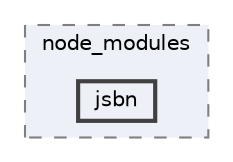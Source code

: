digraph "C:/Users/arisc/OneDrive/Documents/GitHub/FINAL/EcoEats-Project/node_modules/jsbn"
{
 // LATEX_PDF_SIZE
  bgcolor="transparent";
  edge [fontname=Helvetica,fontsize=10,labelfontname=Helvetica,labelfontsize=10];
  node [fontname=Helvetica,fontsize=10,shape=box,height=0.2,width=0.4];
  compound=true
  subgraph clusterdir_5091f2b68170d33f954320199e2fed0a {
    graph [ bgcolor="#edf0f7", pencolor="grey50", label="node_modules", fontname=Helvetica,fontsize=10 style="filled,dashed", URL="dir_5091f2b68170d33f954320199e2fed0a.html",tooltip=""]
  dir_20cbf442388383520fe9dc25babf2689 [label="jsbn", fillcolor="#edf0f7", color="grey25", style="filled,bold", URL="dir_20cbf442388383520fe9dc25babf2689.html",tooltip=""];
  }
}
